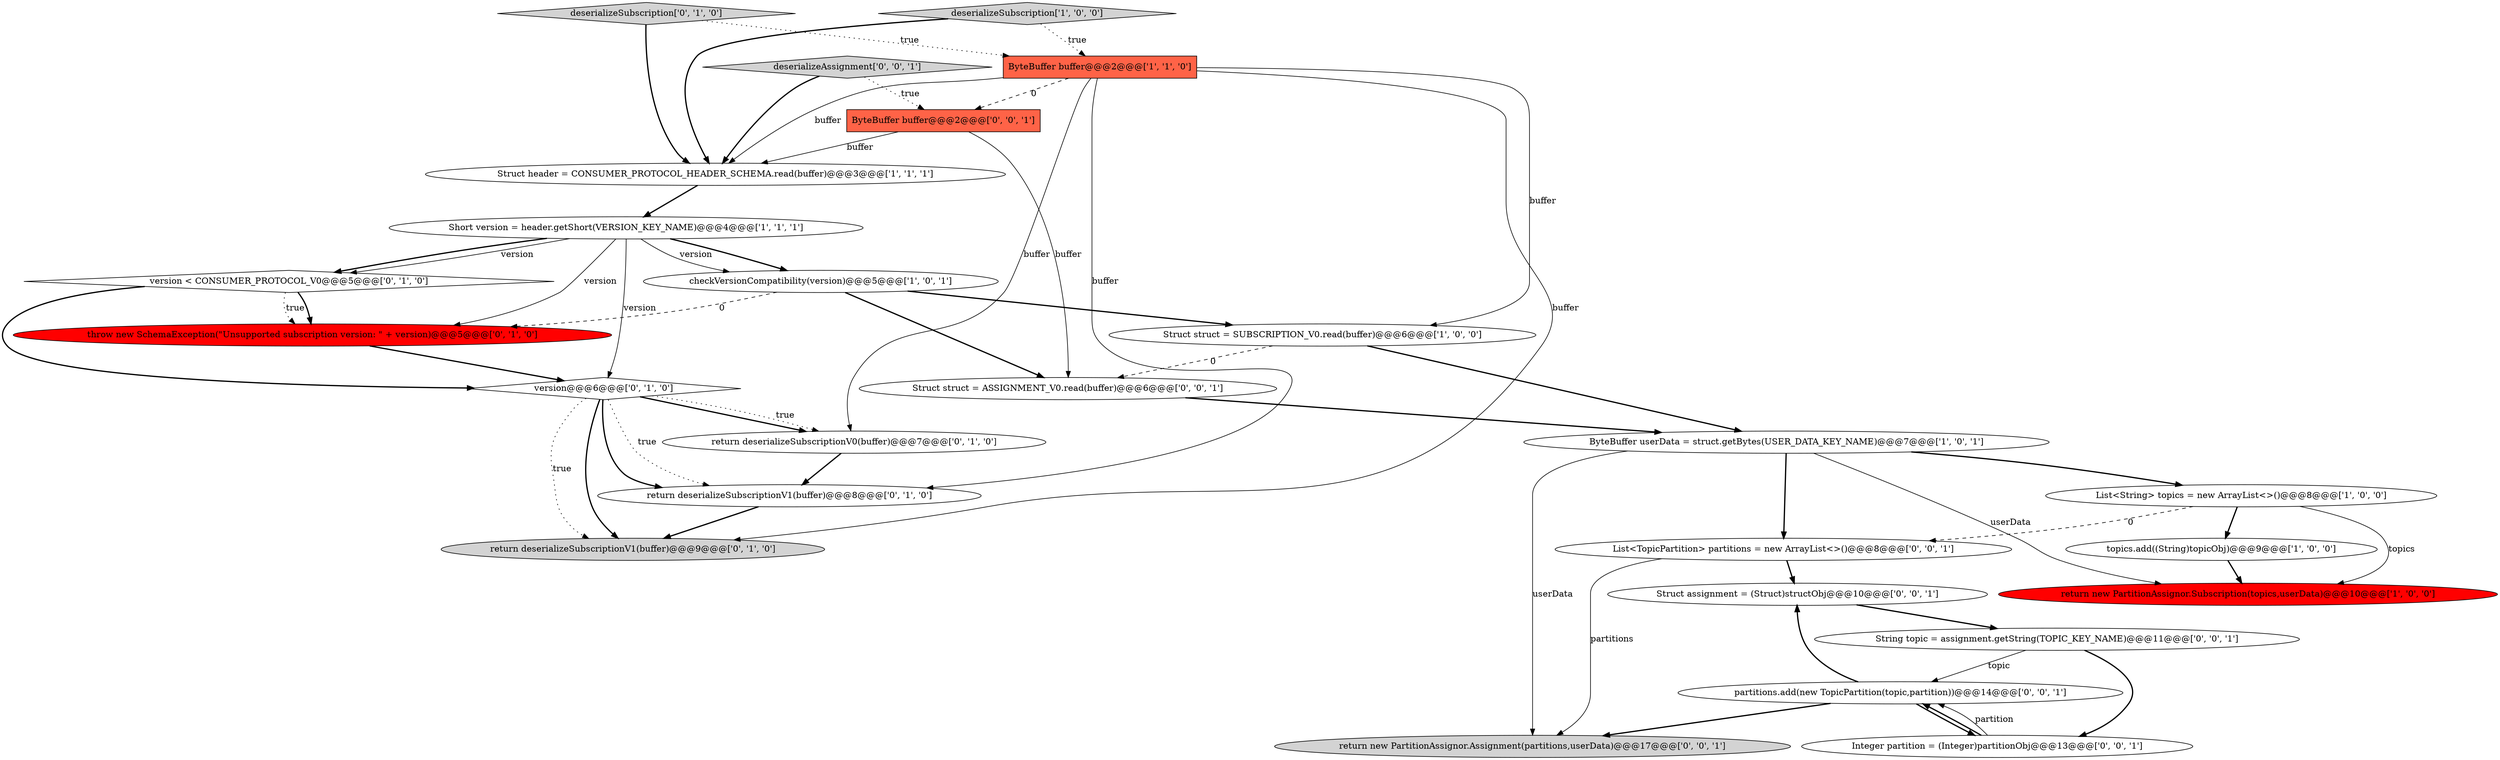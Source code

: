 digraph {
10 [style = filled, label = "deserializeSubscription['0', '1', '0']", fillcolor = lightgray, shape = diamond image = "AAA0AAABBB2BBB"];
3 [style = filled, label = "topics.add((String)topicObj)@@@9@@@['1', '0', '0']", fillcolor = white, shape = ellipse image = "AAA0AAABBB1BBB"];
13 [style = filled, label = "return deserializeSubscriptionV1(buffer)@@@8@@@['0', '1', '0']", fillcolor = white, shape = ellipse image = "AAA0AAABBB2BBB"];
14 [style = filled, label = "throw new SchemaException(\"Unsupported subscription version: \" + version)@@@5@@@['0', '1', '0']", fillcolor = red, shape = ellipse image = "AAA1AAABBB2BBB"];
20 [style = filled, label = "ByteBuffer buffer@@@2@@@['0', '0', '1']", fillcolor = tomato, shape = box image = "AAA0AAABBB3BBB"];
25 [style = filled, label = "Struct assignment = (Struct)structObj@@@10@@@['0', '0', '1']", fillcolor = white, shape = ellipse image = "AAA0AAABBB3BBB"];
12 [style = filled, label = "version < CONSUMER_PROTOCOL_V0@@@5@@@['0', '1', '0']", fillcolor = white, shape = diamond image = "AAA0AAABBB2BBB"];
7 [style = filled, label = "Struct struct = SUBSCRIPTION_V0.read(buffer)@@@6@@@['1', '0', '0']", fillcolor = white, shape = ellipse image = "AAA0AAABBB1BBB"];
5 [style = filled, label = "List<String> topics = new ArrayList<>()@@@8@@@['1', '0', '0']", fillcolor = white, shape = ellipse image = "AAA0AAABBB1BBB"];
11 [style = filled, label = "return deserializeSubscriptionV0(buffer)@@@7@@@['0', '1', '0']", fillcolor = white, shape = ellipse image = "AAA0AAABBB2BBB"];
0 [style = filled, label = "Struct header = CONSUMER_PROTOCOL_HEADER_SCHEMA.read(buffer)@@@3@@@['1', '1', '1']", fillcolor = white, shape = ellipse image = "AAA0AAABBB1BBB"];
18 [style = filled, label = "List<TopicPartition> partitions = new ArrayList<>()@@@8@@@['0', '0', '1']", fillcolor = white, shape = ellipse image = "AAA0AAABBB3BBB"];
21 [style = filled, label = "partitions.add(new TopicPartition(topic,partition))@@@14@@@['0', '0', '1']", fillcolor = white, shape = ellipse image = "AAA0AAABBB3BBB"];
15 [style = filled, label = "version@@@6@@@['0', '1', '0']", fillcolor = white, shape = diamond image = "AAA0AAABBB2BBB"];
4 [style = filled, label = "Short version = header.getShort(VERSION_KEY_NAME)@@@4@@@['1', '1', '1']", fillcolor = white, shape = ellipse image = "AAA0AAABBB1BBB"];
1 [style = filled, label = "ByteBuffer userData = struct.getBytes(USER_DATA_KEY_NAME)@@@7@@@['1', '0', '1']", fillcolor = white, shape = ellipse image = "AAA0AAABBB1BBB"];
16 [style = filled, label = "return deserializeSubscriptionV1(buffer)@@@9@@@['0', '1', '0']", fillcolor = lightgray, shape = ellipse image = "AAA0AAABBB2BBB"];
19 [style = filled, label = "String topic = assignment.getString(TOPIC_KEY_NAME)@@@11@@@['0', '0', '1']", fillcolor = white, shape = ellipse image = "AAA0AAABBB3BBB"];
2 [style = filled, label = "deserializeSubscription['1', '0', '0']", fillcolor = lightgray, shape = diamond image = "AAA0AAABBB1BBB"];
17 [style = filled, label = "return new PartitionAssignor.Assignment(partitions,userData)@@@17@@@['0', '0', '1']", fillcolor = lightgray, shape = ellipse image = "AAA0AAABBB3BBB"];
23 [style = filled, label = "Struct struct = ASSIGNMENT_V0.read(buffer)@@@6@@@['0', '0', '1']", fillcolor = white, shape = ellipse image = "AAA0AAABBB3BBB"];
24 [style = filled, label = "Integer partition = (Integer)partitionObj@@@13@@@['0', '0', '1']", fillcolor = white, shape = ellipse image = "AAA0AAABBB3BBB"];
8 [style = filled, label = "return new PartitionAssignor.Subscription(topics,userData)@@@10@@@['1', '0', '0']", fillcolor = red, shape = ellipse image = "AAA1AAABBB1BBB"];
22 [style = filled, label = "deserializeAssignment['0', '0', '1']", fillcolor = lightgray, shape = diamond image = "AAA0AAABBB3BBB"];
6 [style = filled, label = "ByteBuffer buffer@@@2@@@['1', '1', '0']", fillcolor = tomato, shape = box image = "AAA0AAABBB1BBB"];
9 [style = filled, label = "checkVersionCompatibility(version)@@@5@@@['1', '0', '1']", fillcolor = white, shape = ellipse image = "AAA0AAABBB1BBB"];
1->5 [style = bold, label=""];
5->3 [style = bold, label=""];
4->9 [style = bold, label=""];
19->21 [style = solid, label="topic"];
10->6 [style = dotted, label="true"];
15->13 [style = bold, label=""];
7->1 [style = bold, label=""];
7->23 [style = dashed, label="0"];
4->14 [style = solid, label="version"];
20->0 [style = solid, label="buffer"];
6->20 [style = dashed, label="0"];
1->8 [style = solid, label="userData"];
12->15 [style = bold, label=""];
6->13 [style = solid, label="buffer"];
1->18 [style = bold, label=""];
21->24 [style = bold, label=""];
20->23 [style = solid, label="buffer"];
21->25 [style = bold, label=""];
15->16 [style = dotted, label="true"];
9->7 [style = bold, label=""];
15->16 [style = bold, label=""];
5->18 [style = dashed, label="0"];
13->16 [style = bold, label=""];
4->9 [style = solid, label="version"];
15->13 [style = dotted, label="true"];
19->24 [style = bold, label=""];
9->23 [style = bold, label=""];
12->14 [style = dotted, label="true"];
2->0 [style = bold, label=""];
22->20 [style = dotted, label="true"];
22->0 [style = bold, label=""];
15->11 [style = bold, label=""];
6->16 [style = solid, label="buffer"];
6->7 [style = solid, label="buffer"];
24->21 [style = bold, label=""];
9->14 [style = dashed, label="0"];
0->4 [style = bold, label=""];
2->6 [style = dotted, label="true"];
6->0 [style = solid, label="buffer"];
3->8 [style = bold, label=""];
11->13 [style = bold, label=""];
10->0 [style = bold, label=""];
18->17 [style = solid, label="partitions"];
12->14 [style = bold, label=""];
18->25 [style = bold, label=""];
25->19 [style = bold, label=""];
23->1 [style = bold, label=""];
4->12 [style = bold, label=""];
15->11 [style = dotted, label="true"];
14->15 [style = bold, label=""];
1->17 [style = solid, label="userData"];
6->11 [style = solid, label="buffer"];
4->12 [style = solid, label="version"];
5->8 [style = solid, label="topics"];
4->15 [style = solid, label="version"];
21->17 [style = bold, label=""];
24->21 [style = solid, label="partition"];
}
